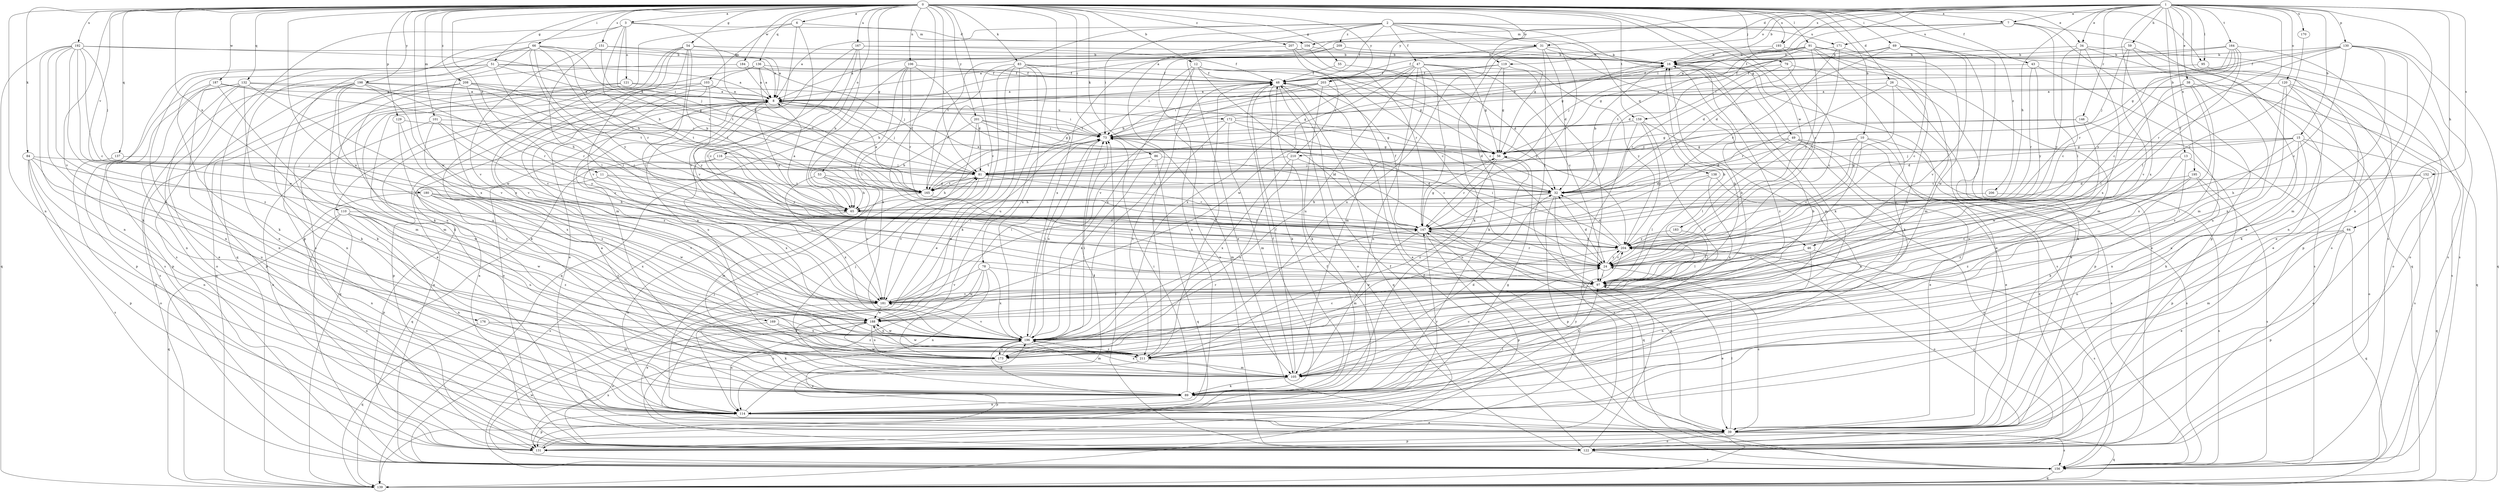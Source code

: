 strict digraph  {
0;
1;
2;
3;
6;
7;
8;
10;
11;
12;
13;
15;
16;
24;
26;
31;
32;
34;
38;
39;
43;
46;
47;
48;
49;
51;
53;
54;
55;
56;
59;
64;
65;
66;
69;
73;
78;
79;
81;
83;
84;
86;
89;
91;
95;
97;
101;
103;
104;
105;
106;
110;
114;
116;
119;
120;
121;
122;
129;
130;
131;
132;
136;
137;
138;
139;
146;
147;
151;
152;
156;
159;
164;
165;
167;
169;
170;
171;
172;
173;
176;
180;
181;
183;
184;
187;
188;
192;
193;
195;
196;
198;
201;
203;
204;
206;
207;
208;
209;
210;
211;
0 -> 3  [label=a];
0 -> 6  [label=a];
0 -> 7  [label=a];
0 -> 10  [label=b];
0 -> 11  [label=b];
0 -> 12  [label=b];
0 -> 24  [label=c];
0 -> 26  [label=d];
0 -> 34  [label=e];
0 -> 43  [label=f];
0 -> 46  [label=f];
0 -> 49  [label=g];
0 -> 51  [label=g];
0 -> 53  [label=g];
0 -> 54  [label=g];
0 -> 55  [label=g];
0 -> 66  [label=i];
0 -> 69  [label=i];
0 -> 73  [label=i];
0 -> 78  [label=j];
0 -> 79  [label=j];
0 -> 81  [label=j];
0 -> 83  [label=k];
0 -> 84  [label=k];
0 -> 86  [label=k];
0 -> 91  [label=l];
0 -> 95  [label=l];
0 -> 101  [label=m];
0 -> 106  [label=n];
0 -> 110  [label=n];
0 -> 114  [label=n];
0 -> 116  [label=o];
0 -> 119  [label=o];
0 -> 129  [label=p];
0 -> 132  [label=q];
0 -> 136  [label=q];
0 -> 137  [label=q];
0 -> 151  [label=s];
0 -> 159  [label=t];
0 -> 167  [label=u];
0 -> 169  [label=u];
0 -> 176  [label=v];
0 -> 180  [label=v];
0 -> 181  [label=v];
0 -> 183  [label=w];
0 -> 184  [label=w];
0 -> 187  [label=w];
0 -> 188  [label=w];
0 -> 192  [label=x];
0 -> 193  [label=x];
0 -> 198  [label=y];
0 -> 201  [label=y];
0 -> 203  [label=y];
0 -> 206  [label=z];
0 -> 207  [label=z];
0 -> 208  [label=z];
1 -> 7  [label=a];
1 -> 13  [label=b];
1 -> 15  [label=b];
1 -> 16  [label=b];
1 -> 31  [label=d];
1 -> 34  [label=e];
1 -> 38  [label=e];
1 -> 46  [label=f];
1 -> 59  [label=h];
1 -> 64  [label=h];
1 -> 65  [label=h];
1 -> 73  [label=i];
1 -> 95  [label=l];
1 -> 114  [label=n];
1 -> 119  [label=o];
1 -> 120  [label=o];
1 -> 130  [label=p];
1 -> 146  [label=r];
1 -> 152  [label=s];
1 -> 156  [label=s];
1 -> 159  [label=t];
1 -> 164  [label=t];
1 -> 170  [label=u];
1 -> 193  [label=x];
1 -> 195  [label=x];
1 -> 196  [label=x];
1 -> 203  [label=y];
2 -> 8  [label=a];
2 -> 47  [label=f];
2 -> 48  [label=f];
2 -> 56  [label=g];
2 -> 73  [label=i];
2 -> 89  [label=k];
2 -> 138  [label=q];
2 -> 147  [label=r];
2 -> 165  [label=t];
2 -> 171  [label=u];
2 -> 196  [label=x];
2 -> 209  [label=z];
3 -> 31  [label=d];
3 -> 32  [label=d];
3 -> 65  [label=h];
3 -> 81  [label=j];
3 -> 121  [label=o];
3 -> 131  [label=p];
3 -> 139  [label=q];
6 -> 97  [label=l];
6 -> 103  [label=m];
6 -> 104  [label=m];
6 -> 156  [label=s];
6 -> 181  [label=v];
7 -> 8  [label=a];
7 -> 39  [label=e];
7 -> 97  [label=l];
7 -> 104  [label=m];
7 -> 131  [label=p];
7 -> 171  [label=u];
8 -> 73  [label=i];
8 -> 81  [label=j];
8 -> 122  [label=o];
8 -> 131  [label=p];
8 -> 139  [label=q];
8 -> 172  [label=u];
8 -> 173  [label=u];
8 -> 196  [label=x];
10 -> 24  [label=c];
10 -> 32  [label=d];
10 -> 39  [label=e];
10 -> 156  [label=s];
10 -> 181  [label=v];
10 -> 210  [label=z];
11 -> 65  [label=h];
11 -> 97  [label=l];
11 -> 131  [label=p];
11 -> 165  [label=t];
12 -> 48  [label=f];
12 -> 73  [label=i];
12 -> 97  [label=l];
12 -> 122  [label=o];
12 -> 196  [label=x];
12 -> 204  [label=y];
12 -> 210  [label=z];
13 -> 81  [label=j];
13 -> 89  [label=k];
13 -> 131  [label=p];
13 -> 211  [label=z];
15 -> 32  [label=d];
15 -> 56  [label=g];
15 -> 81  [label=j];
15 -> 89  [label=k];
15 -> 97  [label=l];
15 -> 122  [label=o];
15 -> 156  [label=s];
15 -> 173  [label=u];
16 -> 48  [label=f];
16 -> 89  [label=k];
16 -> 156  [label=s];
16 -> 211  [label=z];
24 -> 32  [label=d];
24 -> 97  [label=l];
24 -> 147  [label=r];
24 -> 204  [label=y];
26 -> 8  [label=a];
26 -> 39  [label=e];
26 -> 131  [label=p];
26 -> 147  [label=r];
26 -> 204  [label=y];
31 -> 16  [label=b];
31 -> 32  [label=d];
31 -> 48  [label=f];
31 -> 89  [label=k];
31 -> 97  [label=l];
31 -> 105  [label=m];
31 -> 173  [label=u];
32 -> 8  [label=a];
32 -> 16  [label=b];
32 -> 65  [label=h];
32 -> 131  [label=p];
32 -> 139  [label=q];
32 -> 147  [label=r];
34 -> 16  [label=b];
34 -> 24  [label=c];
34 -> 39  [label=e];
34 -> 156  [label=s];
34 -> 196  [label=x];
34 -> 204  [label=y];
38 -> 8  [label=a];
38 -> 97  [label=l];
38 -> 139  [label=q];
38 -> 196  [label=x];
38 -> 211  [label=z];
39 -> 24  [label=c];
39 -> 97  [label=l];
39 -> 122  [label=o];
39 -> 131  [label=p];
39 -> 139  [label=q];
39 -> 156  [label=s];
39 -> 196  [label=x];
43 -> 48  [label=f];
43 -> 147  [label=r];
43 -> 156  [label=s];
43 -> 204  [label=y];
46 -> 24  [label=c];
46 -> 97  [label=l];
46 -> 114  [label=n];
46 -> 156  [label=s];
47 -> 24  [label=c];
47 -> 48  [label=f];
47 -> 56  [label=g];
47 -> 105  [label=m];
47 -> 114  [label=n];
47 -> 147  [label=r];
47 -> 173  [label=u];
47 -> 188  [label=w];
47 -> 196  [label=x];
47 -> 204  [label=y];
48 -> 8  [label=a];
48 -> 89  [label=k];
48 -> 122  [label=o];
48 -> 139  [label=q];
48 -> 211  [label=z];
49 -> 39  [label=e];
49 -> 56  [label=g];
49 -> 97  [label=l];
49 -> 122  [label=o];
49 -> 156  [label=s];
49 -> 165  [label=t];
51 -> 8  [label=a];
51 -> 24  [label=c];
51 -> 48  [label=f];
51 -> 56  [label=g];
51 -> 89  [label=k];
51 -> 114  [label=n];
51 -> 156  [label=s];
53 -> 32  [label=d];
53 -> 65  [label=h];
53 -> 105  [label=m];
53 -> 181  [label=v];
53 -> 196  [label=x];
54 -> 8  [label=a];
54 -> 16  [label=b];
54 -> 65  [label=h];
54 -> 89  [label=k];
54 -> 97  [label=l];
54 -> 181  [label=v];
54 -> 188  [label=w];
54 -> 196  [label=x];
55 -> 32  [label=d];
55 -> 48  [label=f];
56 -> 81  [label=j];
56 -> 147  [label=r];
56 -> 173  [label=u];
56 -> 211  [label=z];
59 -> 16  [label=b];
59 -> 81  [label=j];
59 -> 105  [label=m];
59 -> 122  [label=o];
59 -> 181  [label=v];
64 -> 39  [label=e];
64 -> 105  [label=m];
64 -> 131  [label=p];
64 -> 139  [label=q];
64 -> 204  [label=y];
65 -> 8  [label=a];
65 -> 114  [label=n];
65 -> 147  [label=r];
66 -> 16  [label=b];
66 -> 39  [label=e];
66 -> 65  [label=h];
66 -> 97  [label=l];
66 -> 147  [label=r];
66 -> 156  [label=s];
66 -> 165  [label=t];
66 -> 196  [label=x];
66 -> 204  [label=y];
69 -> 16  [label=b];
69 -> 24  [label=c];
69 -> 32  [label=d];
69 -> 39  [label=e];
69 -> 56  [label=g];
69 -> 122  [label=o];
69 -> 181  [label=v];
73 -> 56  [label=g];
73 -> 105  [label=m];
73 -> 165  [label=t];
73 -> 196  [label=x];
78 -> 97  [label=l];
78 -> 114  [label=n];
78 -> 122  [label=o];
78 -> 181  [label=v];
78 -> 188  [label=w];
78 -> 196  [label=x];
79 -> 24  [label=c];
79 -> 39  [label=e];
79 -> 48  [label=f];
79 -> 147  [label=r];
81 -> 32  [label=d];
81 -> 65  [label=h];
81 -> 147  [label=r];
81 -> 165  [label=t];
81 -> 181  [label=v];
83 -> 39  [label=e];
83 -> 48  [label=f];
83 -> 56  [label=g];
83 -> 65  [label=h];
83 -> 89  [label=k];
83 -> 114  [label=n];
83 -> 173  [label=u];
83 -> 196  [label=x];
84 -> 81  [label=j];
84 -> 114  [label=n];
84 -> 131  [label=p];
84 -> 156  [label=s];
84 -> 173  [label=u];
84 -> 188  [label=w];
86 -> 32  [label=d];
86 -> 81  [label=j];
86 -> 139  [label=q];
86 -> 196  [label=x];
89 -> 8  [label=a];
89 -> 48  [label=f];
89 -> 73  [label=i];
89 -> 114  [label=n];
89 -> 204  [label=y];
91 -> 16  [label=b];
91 -> 32  [label=d];
91 -> 56  [label=g];
91 -> 81  [label=j];
91 -> 105  [label=m];
91 -> 139  [label=q];
91 -> 165  [label=t];
91 -> 173  [label=u];
91 -> 204  [label=y];
91 -> 211  [label=z];
95 -> 39  [label=e];
95 -> 48  [label=f];
95 -> 122  [label=o];
97 -> 16  [label=b];
97 -> 39  [label=e];
97 -> 181  [label=v];
101 -> 24  [label=c];
101 -> 73  [label=i];
101 -> 122  [label=o];
101 -> 204  [label=y];
101 -> 211  [label=z];
103 -> 8  [label=a];
103 -> 39  [label=e];
103 -> 89  [label=k];
103 -> 204  [label=y];
103 -> 211  [label=z];
104 -> 8  [label=a];
104 -> 16  [label=b];
104 -> 24  [label=c];
105 -> 24  [label=c];
105 -> 32  [label=d];
105 -> 48  [label=f];
105 -> 89  [label=k];
105 -> 188  [label=w];
105 -> 196  [label=x];
106 -> 32  [label=d];
106 -> 48  [label=f];
106 -> 97  [label=l];
106 -> 139  [label=q];
106 -> 147  [label=r];
106 -> 196  [label=x];
110 -> 114  [label=n];
110 -> 122  [label=o];
110 -> 139  [label=q];
110 -> 147  [label=r];
110 -> 173  [label=u];
110 -> 188  [label=w];
110 -> 211  [label=z];
114 -> 39  [label=e];
114 -> 56  [label=g];
114 -> 73  [label=i];
114 -> 81  [label=j];
114 -> 97  [label=l];
114 -> 131  [label=p];
114 -> 147  [label=r];
116 -> 81  [label=j];
116 -> 139  [label=q];
116 -> 196  [label=x];
116 -> 204  [label=y];
119 -> 48  [label=f];
119 -> 56  [label=g];
119 -> 89  [label=k];
119 -> 97  [label=l];
119 -> 165  [label=t];
120 -> 8  [label=a];
120 -> 89  [label=k];
120 -> 122  [label=o];
120 -> 156  [label=s];
120 -> 173  [label=u];
120 -> 196  [label=x];
121 -> 8  [label=a];
121 -> 39  [label=e];
121 -> 56  [label=g];
121 -> 89  [label=k];
122 -> 8  [label=a];
122 -> 48  [label=f];
122 -> 73  [label=i];
122 -> 97  [label=l];
122 -> 156  [label=s];
122 -> 204  [label=y];
129 -> 73  [label=i];
129 -> 196  [label=x];
129 -> 211  [label=z];
130 -> 16  [label=b];
130 -> 24  [label=c];
130 -> 48  [label=f];
130 -> 56  [label=g];
130 -> 105  [label=m];
130 -> 114  [label=n];
130 -> 139  [label=q];
130 -> 147  [label=r];
130 -> 156  [label=s];
131 -> 48  [label=f];
131 -> 196  [label=x];
132 -> 8  [label=a];
132 -> 39  [label=e];
132 -> 89  [label=k];
132 -> 114  [label=n];
132 -> 122  [label=o];
132 -> 131  [label=p];
132 -> 165  [label=t];
132 -> 181  [label=v];
136 -> 8  [label=a];
136 -> 48  [label=f];
136 -> 81  [label=j];
136 -> 89  [label=k];
136 -> 165  [label=t];
136 -> 181  [label=v];
137 -> 81  [label=j];
137 -> 122  [label=o];
138 -> 32  [label=d];
138 -> 97  [label=l];
138 -> 122  [label=o];
138 -> 196  [label=x];
146 -> 56  [label=g];
146 -> 73  [label=i];
146 -> 114  [label=n];
146 -> 188  [label=w];
147 -> 8  [label=a];
147 -> 39  [label=e];
147 -> 48  [label=f];
147 -> 56  [label=g];
147 -> 105  [label=m];
147 -> 131  [label=p];
147 -> 204  [label=y];
151 -> 8  [label=a];
151 -> 16  [label=b];
151 -> 97  [label=l];
151 -> 165  [label=t];
151 -> 181  [label=v];
152 -> 32  [label=d];
152 -> 39  [label=e];
152 -> 65  [label=h];
152 -> 139  [label=q];
156 -> 8  [label=a];
156 -> 48  [label=f];
156 -> 139  [label=q];
156 -> 147  [label=r];
156 -> 188  [label=w];
159 -> 73  [label=i];
159 -> 81  [label=j];
159 -> 114  [label=n];
159 -> 131  [label=p];
159 -> 196  [label=x];
159 -> 204  [label=y];
164 -> 8  [label=a];
164 -> 16  [label=b];
164 -> 24  [label=c];
164 -> 73  [label=i];
164 -> 97  [label=l];
164 -> 131  [label=p];
164 -> 147  [label=r];
164 -> 204  [label=y];
165 -> 8  [label=a];
165 -> 16  [label=b];
165 -> 48  [label=f];
165 -> 147  [label=r];
165 -> 156  [label=s];
167 -> 16  [label=b];
167 -> 24  [label=c];
167 -> 48  [label=f];
167 -> 65  [label=h];
167 -> 105  [label=m];
167 -> 181  [label=v];
169 -> 89  [label=k];
169 -> 196  [label=x];
169 -> 211  [label=z];
170 -> 24  [label=c];
171 -> 16  [label=b];
171 -> 147  [label=r];
171 -> 188  [label=w];
171 -> 204  [label=y];
172 -> 16  [label=b];
172 -> 24  [label=c];
172 -> 56  [label=g];
172 -> 73  [label=i];
172 -> 105  [label=m];
172 -> 211  [label=z];
173 -> 16  [label=b];
173 -> 73  [label=i];
173 -> 81  [label=j];
176 -> 105  [label=m];
176 -> 139  [label=q];
176 -> 196  [label=x];
180 -> 65  [label=h];
180 -> 114  [label=n];
180 -> 181  [label=v];
180 -> 188  [label=w];
180 -> 196  [label=x];
180 -> 211  [label=z];
181 -> 16  [label=b];
181 -> 39  [label=e];
181 -> 73  [label=i];
181 -> 188  [label=w];
183 -> 97  [label=l];
183 -> 204  [label=y];
184 -> 8  [label=a];
184 -> 48  [label=f];
184 -> 139  [label=q];
187 -> 8  [label=a];
187 -> 65  [label=h];
187 -> 105  [label=m];
187 -> 114  [label=n];
187 -> 131  [label=p];
188 -> 16  [label=b];
188 -> 73  [label=i];
188 -> 114  [label=n];
188 -> 122  [label=o];
188 -> 173  [label=u];
188 -> 196  [label=x];
192 -> 16  [label=b];
192 -> 24  [label=c];
192 -> 73  [label=i];
192 -> 81  [label=j];
192 -> 89  [label=k];
192 -> 114  [label=n];
192 -> 139  [label=q];
192 -> 173  [label=u];
192 -> 188  [label=w];
192 -> 211  [label=z];
193 -> 8  [label=a];
193 -> 16  [label=b];
193 -> 32  [label=d];
193 -> 105  [label=m];
195 -> 114  [label=n];
195 -> 156  [label=s];
195 -> 165  [label=t];
195 -> 181  [label=v];
195 -> 211  [label=z];
196 -> 24  [label=c];
196 -> 73  [label=i];
196 -> 89  [label=k];
196 -> 105  [label=m];
196 -> 147  [label=r];
196 -> 173  [label=u];
196 -> 181  [label=v];
196 -> 188  [label=w];
196 -> 211  [label=z];
198 -> 8  [label=a];
198 -> 105  [label=m];
198 -> 114  [label=n];
198 -> 131  [label=p];
198 -> 139  [label=q];
198 -> 147  [label=r];
198 -> 165  [label=t];
198 -> 173  [label=u];
198 -> 181  [label=v];
201 -> 32  [label=d];
201 -> 56  [label=g];
201 -> 65  [label=h];
201 -> 73  [label=i];
201 -> 81  [label=j];
201 -> 156  [label=s];
203 -> 8  [label=a];
203 -> 39  [label=e];
203 -> 73  [label=i];
203 -> 89  [label=k];
203 -> 181  [label=v];
204 -> 24  [label=c];
204 -> 32  [label=d];
204 -> 73  [label=i];
204 -> 114  [label=n];
204 -> 122  [label=o];
204 -> 188  [label=w];
206 -> 65  [label=h];
206 -> 156  [label=s];
207 -> 16  [label=b];
207 -> 24  [label=c];
207 -> 147  [label=r];
207 -> 196  [label=x];
208 -> 8  [label=a];
208 -> 73  [label=i];
208 -> 147  [label=r];
208 -> 156  [label=s];
208 -> 165  [label=t];
208 -> 173  [label=u];
209 -> 16  [label=b];
209 -> 39  [label=e];
209 -> 114  [label=n];
210 -> 81  [label=j];
210 -> 156  [label=s];
210 -> 173  [label=u];
210 -> 196  [label=x];
211 -> 48  [label=f];
211 -> 105  [label=m];
211 -> 131  [label=p];
211 -> 188  [label=w];
}
